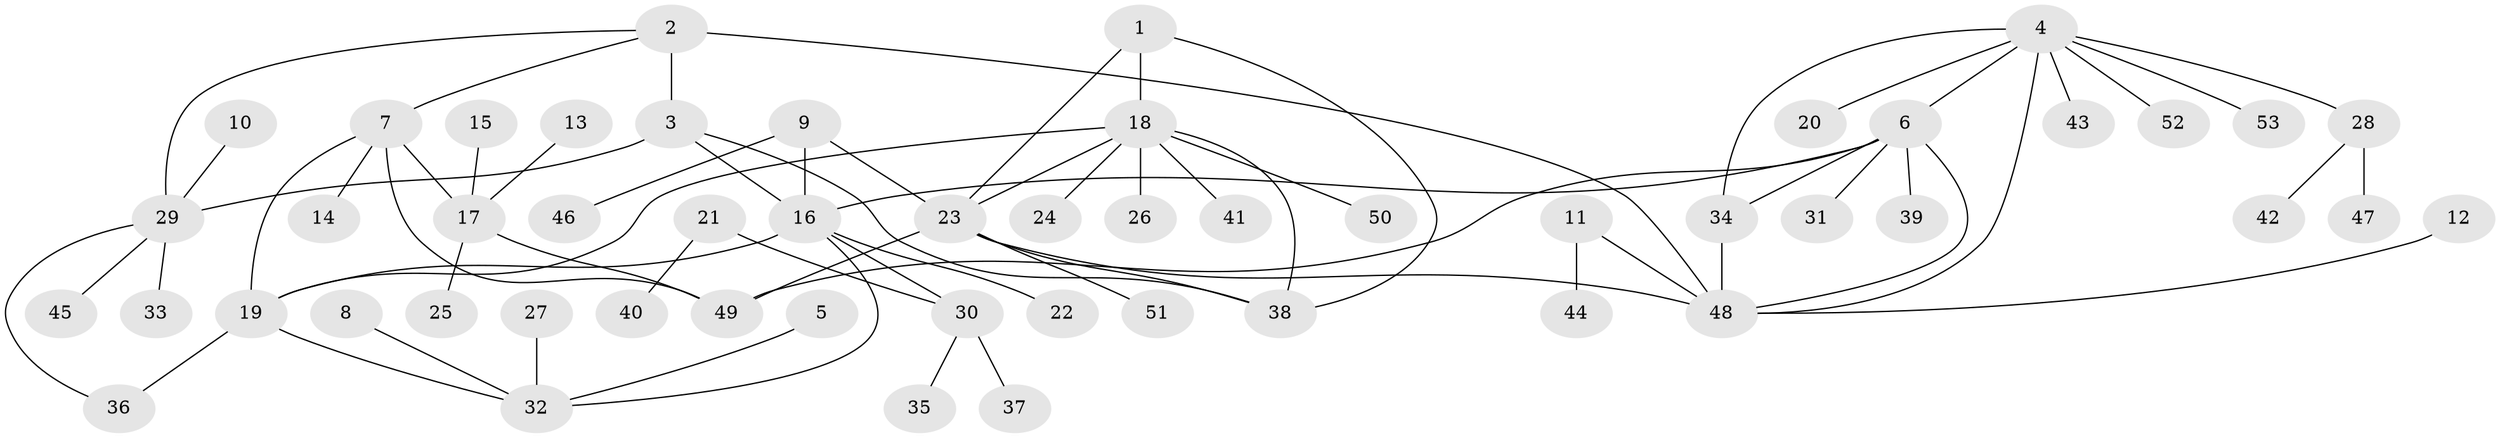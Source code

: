 // original degree distribution, {9: 0.03409090909090909, 6: 0.045454545454545456, 3: 0.056818181818181816, 10: 0.011363636363636364, 4: 0.045454545454545456, 8: 0.022727272727272728, 7: 0.022727272727272728, 5: 0.056818181818181816, 1: 0.5795454545454546, 2: 0.125}
// Generated by graph-tools (version 1.1) at 2025/37/03/04/25 23:37:44]
// undirected, 53 vertices, 69 edges
graph export_dot {
  node [color=gray90,style=filled];
  1;
  2;
  3;
  4;
  5;
  6;
  7;
  8;
  9;
  10;
  11;
  12;
  13;
  14;
  15;
  16;
  17;
  18;
  19;
  20;
  21;
  22;
  23;
  24;
  25;
  26;
  27;
  28;
  29;
  30;
  31;
  32;
  33;
  34;
  35;
  36;
  37;
  38;
  39;
  40;
  41;
  42;
  43;
  44;
  45;
  46;
  47;
  48;
  49;
  50;
  51;
  52;
  53;
  1 -- 18 [weight=1.0];
  1 -- 23 [weight=1.0];
  1 -- 38 [weight=1.0];
  2 -- 3 [weight=2.0];
  2 -- 7 [weight=1.0];
  2 -- 29 [weight=1.0];
  2 -- 48 [weight=1.0];
  3 -- 16 [weight=1.0];
  3 -- 29 [weight=2.0];
  3 -- 38 [weight=1.0];
  4 -- 6 [weight=1.0];
  4 -- 20 [weight=1.0];
  4 -- 28 [weight=1.0];
  4 -- 34 [weight=1.0];
  4 -- 43 [weight=1.0];
  4 -- 48 [weight=1.0];
  4 -- 52 [weight=1.0];
  4 -- 53 [weight=1.0];
  5 -- 32 [weight=1.0];
  6 -- 16 [weight=1.0];
  6 -- 31 [weight=1.0];
  6 -- 34 [weight=1.0];
  6 -- 39 [weight=1.0];
  6 -- 48 [weight=1.0];
  6 -- 49 [weight=1.0];
  7 -- 14 [weight=1.0];
  7 -- 17 [weight=2.0];
  7 -- 19 [weight=1.0];
  7 -- 49 [weight=2.0];
  8 -- 32 [weight=1.0];
  9 -- 16 [weight=1.0];
  9 -- 23 [weight=1.0];
  9 -- 46 [weight=1.0];
  10 -- 29 [weight=1.0];
  11 -- 44 [weight=1.0];
  11 -- 48 [weight=1.0];
  12 -- 48 [weight=1.0];
  13 -- 17 [weight=1.0];
  15 -- 17 [weight=1.0];
  16 -- 19 [weight=1.0];
  16 -- 22 [weight=1.0];
  16 -- 30 [weight=1.0];
  16 -- 32 [weight=2.0];
  17 -- 25 [weight=1.0];
  17 -- 49 [weight=1.0];
  18 -- 19 [weight=1.0];
  18 -- 23 [weight=1.0];
  18 -- 24 [weight=1.0];
  18 -- 26 [weight=1.0];
  18 -- 38 [weight=1.0];
  18 -- 41 [weight=1.0];
  18 -- 50 [weight=1.0];
  19 -- 32 [weight=2.0];
  19 -- 36 [weight=1.0];
  21 -- 30 [weight=1.0];
  21 -- 40 [weight=1.0];
  23 -- 38 [weight=1.0];
  23 -- 48 [weight=1.0];
  23 -- 49 [weight=1.0];
  23 -- 51 [weight=1.0];
  27 -- 32 [weight=1.0];
  28 -- 42 [weight=1.0];
  28 -- 47 [weight=1.0];
  29 -- 33 [weight=1.0];
  29 -- 36 [weight=1.0];
  29 -- 45 [weight=1.0];
  30 -- 35 [weight=1.0];
  30 -- 37 [weight=1.0];
  34 -- 48 [weight=1.0];
}

